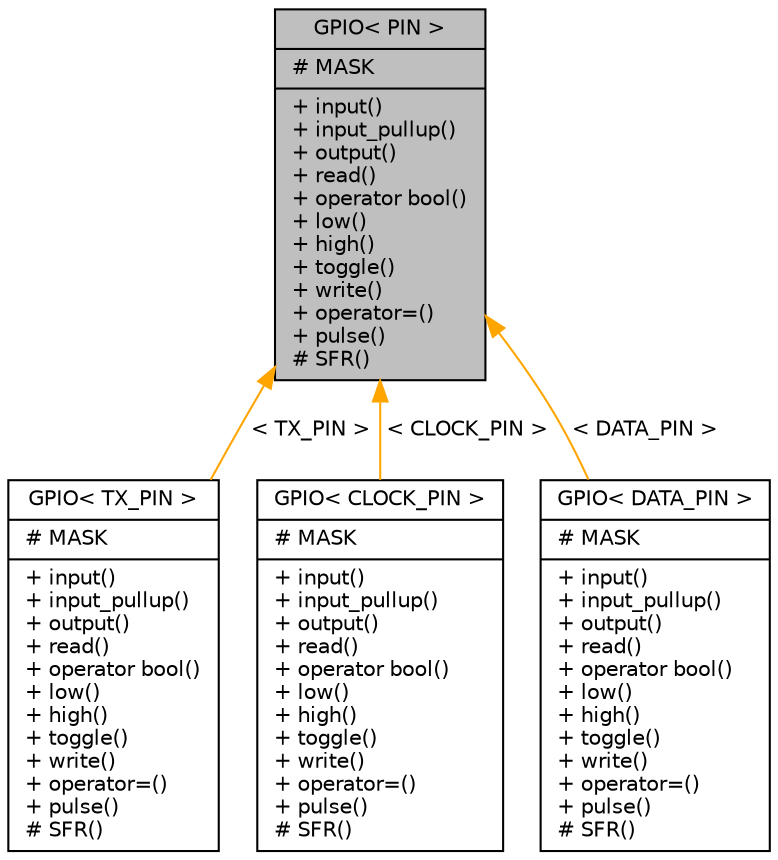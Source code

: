 digraph "GPIO&lt; PIN &gt;"
{
  edge [fontname="Helvetica",fontsize="10",labelfontname="Helvetica",labelfontsize="10"];
  node [fontname="Helvetica",fontsize="10",shape=record];
  Node1 [label="{GPIO\< PIN \>\n|# MASK\l|+ input()\l+ input_pullup()\l+ output()\l+ read()\l+ operator bool()\l+ low()\l+ high()\l+ toggle()\l+ write()\l+ operator=()\l+ pulse()\l# SFR()\l}",height=0.2,width=0.4,color="black", fillcolor="grey75", style="filled", fontcolor="black"];
  Node1 -> Node2 [dir="back",color="orange",fontsize="10",style="solid",label=" \< TX_PIN \>" ,fontname="Helvetica"];
  Node2 [label="{GPIO\< TX_PIN \>\n|# MASK\l|+ input()\l+ input_pullup()\l+ output()\l+ read()\l+ operator bool()\l+ low()\l+ high()\l+ toggle()\l+ write()\l+ operator=()\l+ pulse()\l# SFR()\l}",height=0.2,width=0.4,color="black", fillcolor="white", style="filled",URL="$d7/dde/classGPIO.html"];
  Node1 -> Node3 [dir="back",color="orange",fontsize="10",style="solid",label=" \< CLOCK_PIN \>" ,fontname="Helvetica"];
  Node3 [label="{GPIO\< CLOCK_PIN \>\n|# MASK\l|+ input()\l+ input_pullup()\l+ output()\l+ read()\l+ operator bool()\l+ low()\l+ high()\l+ toggle()\l+ write()\l+ operator=()\l+ pulse()\l# SFR()\l}",height=0.2,width=0.4,color="black", fillcolor="white", style="filled",URL="$d7/dde/classGPIO.html"];
  Node1 -> Node4 [dir="back",color="orange",fontsize="10",style="solid",label=" \< DATA_PIN \>" ,fontname="Helvetica"];
  Node4 [label="{GPIO\< DATA_PIN \>\n|# MASK\l|+ input()\l+ input_pullup()\l+ output()\l+ read()\l+ operator bool()\l+ low()\l+ high()\l+ toggle()\l+ write()\l+ operator=()\l+ pulse()\l# SFR()\l}",height=0.2,width=0.4,color="black", fillcolor="white", style="filled",URL="$d7/dde/classGPIO.html"];
}
